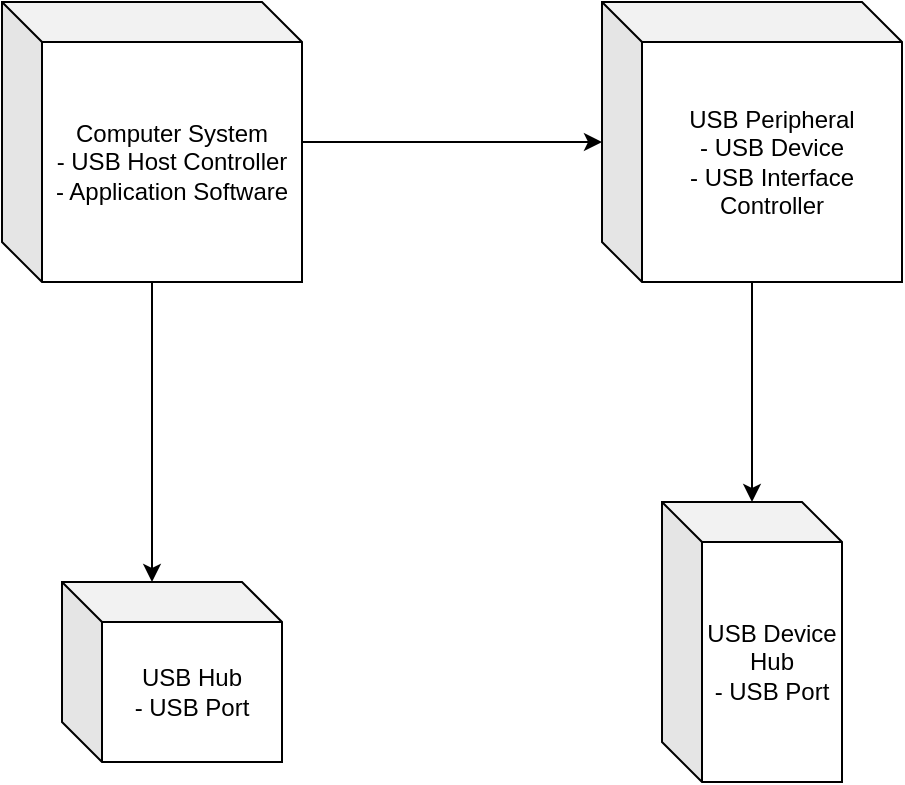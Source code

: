 <mxfile version="22.1.21" type="github">
  <diagram name="Page-1" id="Y9bY6NNXXmbLRjzVPzWL">
    <mxGraphModel dx="1434" dy="818" grid="1" gridSize="10" guides="1" tooltips="1" connect="1" arrows="1" fold="1" page="1" pageScale="1" pageWidth="1000" pageHeight="700" math="0" shadow="0">
      <root>
        <mxCell id="0" />
        <mxCell id="1" parent="0" />
        <mxCell id="EiAvGRJZeEtfLWHvlB5Z-5" style="edgeStyle=orthogonalEdgeStyle;rounded=0;orthogonalLoop=1;jettySize=auto;html=1;" edge="1" parent="1" source="EiAvGRJZeEtfLWHvlB5Z-1" target="EiAvGRJZeEtfLWHvlB5Z-2">
          <mxGeometry relative="1" as="geometry" />
        </mxCell>
        <mxCell id="EiAvGRJZeEtfLWHvlB5Z-1" value="Computer System&lt;br&gt;- USB Host Controller&lt;br&gt;- Application Software" style="shape=cube;whiteSpace=wrap;html=1;boundedLbl=1;backgroundOutline=1;darkOpacity=0.05;darkOpacity2=0.1;" vertex="1" parent="1">
          <mxGeometry x="100" y="60" width="150" height="140" as="geometry" />
        </mxCell>
        <mxCell id="EiAvGRJZeEtfLWHvlB5Z-8" style="edgeStyle=orthogonalEdgeStyle;rounded=0;orthogonalLoop=1;jettySize=auto;html=1;" edge="1" parent="1" source="EiAvGRJZeEtfLWHvlB5Z-2" target="EiAvGRJZeEtfLWHvlB5Z-4">
          <mxGeometry relative="1" as="geometry" />
        </mxCell>
        <mxCell id="EiAvGRJZeEtfLWHvlB5Z-2" value="USB Peripheral&lt;br&gt;- USB Device&lt;br&gt;- USB Interface Controller" style="shape=cube;whiteSpace=wrap;html=1;boundedLbl=1;backgroundOutline=1;darkOpacity=0.05;darkOpacity2=0.1;" vertex="1" parent="1">
          <mxGeometry x="400" y="60" width="150" height="140" as="geometry" />
        </mxCell>
        <mxCell id="EiAvGRJZeEtfLWHvlB5Z-3" value="USB Hub&lt;br&gt;- USB Port" style="shape=cube;whiteSpace=wrap;html=1;boundedLbl=1;backgroundOutline=1;darkOpacity=0.05;darkOpacity2=0.1;" vertex="1" parent="1">
          <mxGeometry x="130" y="350" width="110" height="90" as="geometry" />
        </mxCell>
        <mxCell id="EiAvGRJZeEtfLWHvlB5Z-4" value="USB Device Hub &lt;br&gt;- USB Port" style="shape=cube;whiteSpace=wrap;html=1;boundedLbl=1;backgroundOutline=1;darkOpacity=0.05;darkOpacity2=0.1;" vertex="1" parent="1">
          <mxGeometry x="430" y="310" width="90" height="140" as="geometry" />
        </mxCell>
        <mxCell id="EiAvGRJZeEtfLWHvlB5Z-6" style="edgeStyle=orthogonalEdgeStyle;rounded=0;orthogonalLoop=1;jettySize=auto;html=1;entryX=0;entryY=0;entryDx=45;entryDy=0;entryPerimeter=0;" edge="1" parent="1" source="EiAvGRJZeEtfLWHvlB5Z-1" target="EiAvGRJZeEtfLWHvlB5Z-3">
          <mxGeometry relative="1" as="geometry" />
        </mxCell>
      </root>
    </mxGraphModel>
  </diagram>
</mxfile>
